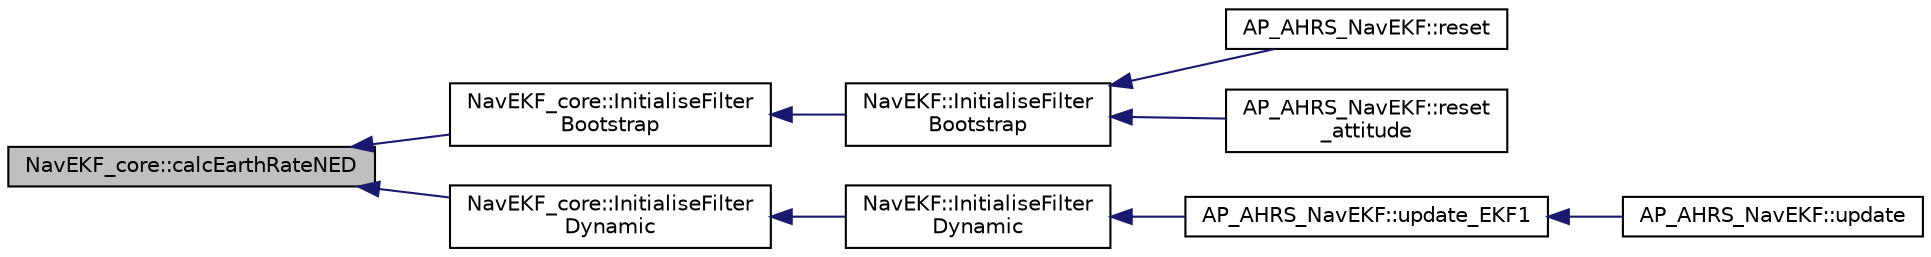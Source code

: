 digraph "NavEKF_core::calcEarthRateNED"
{
 // INTERACTIVE_SVG=YES
  edge [fontname="Helvetica",fontsize="10",labelfontname="Helvetica",labelfontsize="10"];
  node [fontname="Helvetica",fontsize="10",shape=record];
  rankdir="LR";
  Node1 [label="NavEKF_core::calcEarthRateNED",height=0.2,width=0.4,color="black", fillcolor="grey75", style="filled", fontcolor="black"];
  Node1 -> Node2 [dir="back",color="midnightblue",fontsize="10",style="solid",fontname="Helvetica"];
  Node2 [label="NavEKF_core::InitialiseFilter\lBootstrap",height=0.2,width=0.4,color="black", fillcolor="white", style="filled",URL="$classNavEKF__core.html#ab5cf1fe4bc4140da298da0ca89f8e3ca"];
  Node2 -> Node3 [dir="back",color="midnightblue",fontsize="10",style="solid",fontname="Helvetica"];
  Node3 [label="NavEKF::InitialiseFilter\lBootstrap",height=0.2,width=0.4,color="black", fillcolor="white", style="filled",URL="$classNavEKF.html#a290932b02347c5247f036fbc3c7af9d8"];
  Node3 -> Node4 [dir="back",color="midnightblue",fontsize="10",style="solid",fontname="Helvetica"];
  Node4 [label="AP_AHRS_NavEKF::reset",height=0.2,width=0.4,color="black", fillcolor="white", style="filled",URL="$classAP__AHRS__NavEKF.html#abdb5e9bc0803f733ab1b0a423baad8d1"];
  Node3 -> Node5 [dir="back",color="midnightblue",fontsize="10",style="solid",fontname="Helvetica"];
  Node5 [label="AP_AHRS_NavEKF::reset\l_attitude",height=0.2,width=0.4,color="black", fillcolor="white", style="filled",URL="$classAP__AHRS__NavEKF.html#ae76a84b4b941df4d8a4304ff242d18a5"];
  Node1 -> Node6 [dir="back",color="midnightblue",fontsize="10",style="solid",fontname="Helvetica"];
  Node6 [label="NavEKF_core::InitialiseFilter\lDynamic",height=0.2,width=0.4,color="black", fillcolor="white", style="filled",URL="$classNavEKF__core.html#a88ff1e4a9bbafca3f735e3891b8fa2fa"];
  Node6 -> Node7 [dir="back",color="midnightblue",fontsize="10",style="solid",fontname="Helvetica"];
  Node7 [label="NavEKF::InitialiseFilter\lDynamic",height=0.2,width=0.4,color="black", fillcolor="white", style="filled",URL="$classNavEKF.html#a12500a621febd8f914f6e16db4c28759"];
  Node7 -> Node8 [dir="back",color="midnightblue",fontsize="10",style="solid",fontname="Helvetica"];
  Node8 [label="AP_AHRS_NavEKF::update_EKF1",height=0.2,width=0.4,color="black", fillcolor="white", style="filled",URL="$classAP__AHRS__NavEKF.html#aff7b2c4f3428a48ab5ed210e89df4f76"];
  Node8 -> Node9 [dir="back",color="midnightblue",fontsize="10",style="solid",fontname="Helvetica"];
  Node9 [label="AP_AHRS_NavEKF::update",height=0.2,width=0.4,color="black", fillcolor="white", style="filled",URL="$classAP__AHRS__NavEKF.html#a9d5f47f1bc0e3864bbc4c6c6e2ca8b1c"];
}
